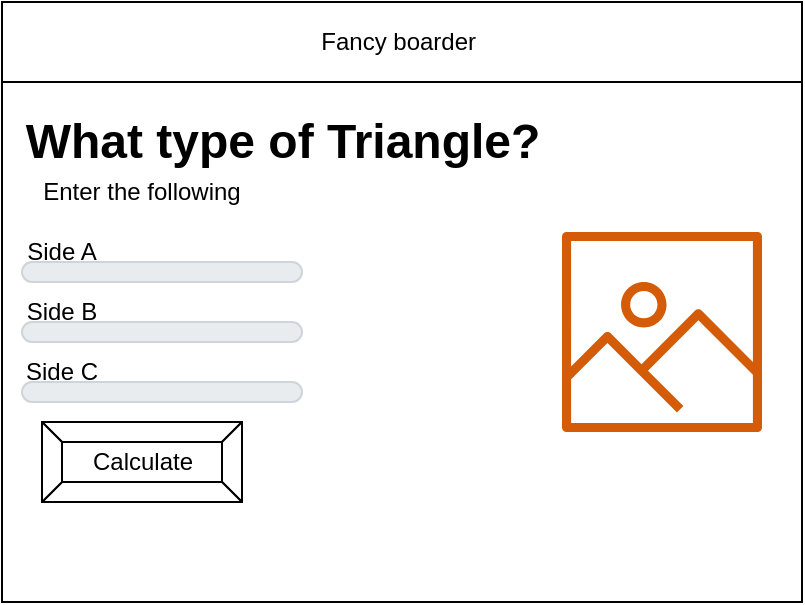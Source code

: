 <mxfile>
    <diagram id="pIaEtrtLPv3HG8r1JEND" name="Page-1">
        <mxGraphModel dx="520" dy="429" grid="1" gridSize="10" guides="1" tooltips="1" connect="1" arrows="1" fold="1" page="1" pageScale="1" pageWidth="850" pageHeight="1100" math="0" shadow="0">
            <root>
                <mxCell id="0"/>
                <mxCell id="1" parent="0"/>
                <mxCell id="2" value="" style="rounded=0;whiteSpace=wrap;html=1;" parent="1" vertex="1">
                    <mxGeometry x="80" y="80" width="400" height="300" as="geometry"/>
                </mxCell>
                <mxCell id="3" value="Fancy boarder&amp;nbsp;" style="rounded=0;whiteSpace=wrap;html=1;" parent="1" vertex="1">
                    <mxGeometry x="80" y="80" width="400" height="40" as="geometry"/>
                </mxCell>
                <mxCell id="6" value="Calculate" style="labelPosition=center;verticalLabelPosition=middle;align=center;html=1;shape=mxgraph.basic.button;dx=10;" parent="1" vertex="1">
                    <mxGeometry x="100" y="290" width="100" height="40" as="geometry"/>
                </mxCell>
                <mxCell id="7" value="Enter the following" style="text;html=1;strokeColor=none;fillColor=none;align=center;verticalAlign=middle;whiteSpace=wrap;rounded=0;" parent="1" vertex="1">
                    <mxGeometry x="90" y="160" width="120" height="30" as="geometry"/>
                </mxCell>
                <mxCell id="8" value="What type of Triangle?" style="text;strokeColor=none;fillColor=none;html=1;fontSize=24;fontStyle=1;verticalAlign=middle;align=center;" parent="1" vertex="1">
                    <mxGeometry x="170" y="130" width="100" height="40" as="geometry"/>
                </mxCell>
                <mxCell id="12" value="" style="html=1;shadow=0;dashed=0;shape=mxgraph.bootstrap.rrect;rSize=5;strokeColor=#CED4DA;strokeWidth=1;fillColor=#E9ECEF;fontColor=#505050;whiteSpace=wrap;align=left;verticalAlign=middle;spacingLeft=10;fontSize=14;" parent="1" vertex="1">
                    <mxGeometry x="90" y="210" width="140" height="10" as="geometry"/>
                </mxCell>
                <mxCell id="13" value="" style="html=1;shadow=0;dashed=0;shape=mxgraph.bootstrap.rrect;rSize=5;strokeColor=#CED4DA;strokeWidth=1;fillColor=#E9ECEF;fontColor=#505050;whiteSpace=wrap;align=left;verticalAlign=middle;spacingLeft=10;fontSize=14;" parent="1" vertex="1">
                    <mxGeometry x="90" y="240" width="140" height="10" as="geometry"/>
                </mxCell>
                <mxCell id="14" value="" style="html=1;shadow=0;dashed=0;shape=mxgraph.bootstrap.rrect;rSize=5;strokeColor=#CED4DA;strokeWidth=1;fillColor=#E9ECEF;fontColor=#505050;whiteSpace=wrap;align=left;verticalAlign=middle;spacingLeft=10;fontSize=14;" parent="1" vertex="1">
                    <mxGeometry x="90" y="270" width="140" height="10" as="geometry"/>
                </mxCell>
                <mxCell id="15" value="Side A" style="text;html=1;strokeColor=none;fillColor=none;align=center;verticalAlign=middle;whiteSpace=wrap;rounded=0;" parent="1" vertex="1">
                    <mxGeometry x="80" y="190" width="60" height="30" as="geometry"/>
                </mxCell>
                <mxCell id="16" value="Side C" style="text;html=1;strokeColor=none;fillColor=none;align=center;verticalAlign=middle;whiteSpace=wrap;rounded=0;" parent="1" vertex="1">
                    <mxGeometry x="80" y="250" width="60" height="30" as="geometry"/>
                </mxCell>
                <mxCell id="17" value="Side B" style="text;html=1;strokeColor=none;fillColor=none;align=center;verticalAlign=middle;whiteSpace=wrap;rounded=0;" parent="1" vertex="1">
                    <mxGeometry x="80" y="220" width="60" height="30" as="geometry"/>
                </mxCell>
                <mxCell id="18" value="" style="sketch=0;outlineConnect=0;fontColor=#232F3E;gradientColor=none;fillColor=#D45B07;strokeColor=none;dashed=0;verticalLabelPosition=bottom;verticalAlign=top;align=center;html=1;fontSize=12;fontStyle=0;aspect=fixed;pointerEvents=1;shape=mxgraph.aws4.container_registry_image;" parent="1" vertex="1">
                    <mxGeometry x="360" y="195" width="100" height="100" as="geometry"/>
                </mxCell>
            </root>
        </mxGraphModel>
    </diagram>
    <diagram name="Copy of Copy of Copy of Page-1" id="RXqOe7ZcpJBNprb-thcJ">
        <mxGraphModel dx="520" dy="429" grid="1" gridSize="10" guides="1" tooltips="1" connect="1" arrows="1" fold="1" page="1" pageScale="1" pageWidth="850" pageHeight="1100" math="0" shadow="0">
            <root>
                <mxCell id="qS9IHAuqZ8nXdUM_ZfLo-0"/>
                <mxCell id="qS9IHAuqZ8nXdUM_ZfLo-1" parent="qS9IHAuqZ8nXdUM_ZfLo-0"/>
                <mxCell id="qS9IHAuqZ8nXdUM_ZfLo-2" value="" style="rounded=0;whiteSpace=wrap;html=1;" vertex="1" parent="qS9IHAuqZ8nXdUM_ZfLo-1">
                    <mxGeometry x="80" y="80" width="400" height="300" as="geometry"/>
                </mxCell>
                <mxCell id="qS9IHAuqZ8nXdUM_ZfLo-3" value="Fancy boarder" style="rounded=0;whiteSpace=wrap;html=1;" vertex="1" parent="qS9IHAuqZ8nXdUM_ZfLo-1">
                    <mxGeometry x="80" y="80" width="400" height="40" as="geometry"/>
                </mxCell>
                <mxCell id="qS9IHAuqZ8nXdUM_ZfLo-4" value="Calculate" style="labelPosition=center;verticalLabelPosition=middle;align=center;html=1;shape=mxgraph.basic.button;dx=10;" vertex="1" parent="qS9IHAuqZ8nXdUM_ZfLo-1">
                    <mxGeometry x="100" y="290" width="100" height="40" as="geometry"/>
                </mxCell>
                <mxCell id="qS9IHAuqZ8nXdUM_ZfLo-5" value="Enter the following" style="text;html=1;strokeColor=none;fillColor=none;align=center;verticalAlign=middle;whiteSpace=wrap;rounded=0;" vertex="1" parent="qS9IHAuqZ8nXdUM_ZfLo-1">
                    <mxGeometry x="90" y="160" width="120" height="30" as="geometry"/>
                </mxCell>
                <mxCell id="qS9IHAuqZ8nXdUM_ZfLo-6" value="What type of Triangle?" style="text;strokeColor=none;fillColor=none;html=1;fontSize=24;fontStyle=1;verticalAlign=middle;align=center;" vertex="1" parent="qS9IHAuqZ8nXdUM_ZfLo-1">
                    <mxGeometry x="170" y="130" width="100" height="40" as="geometry"/>
                </mxCell>
                <mxCell id="qS9IHAuqZ8nXdUM_ZfLo-7" value="" style="html=1;shadow=0;dashed=0;shape=mxgraph.bootstrap.rrect;rSize=5;strokeColor=#CED4DA;strokeWidth=1;fillColor=#E9ECEF;fontColor=#505050;whiteSpace=wrap;align=left;verticalAlign=middle;spacingLeft=10;fontSize=14;" vertex="1" parent="qS9IHAuqZ8nXdUM_ZfLo-1">
                    <mxGeometry x="90" y="210" width="140" height="10" as="geometry"/>
                </mxCell>
                <mxCell id="qS9IHAuqZ8nXdUM_ZfLo-8" value="" style="html=1;shadow=0;dashed=0;shape=mxgraph.bootstrap.rrect;rSize=5;strokeColor=#CED4DA;strokeWidth=1;fillColor=#E9ECEF;fontColor=#505050;whiteSpace=wrap;align=left;verticalAlign=middle;spacingLeft=10;fontSize=14;" vertex="1" parent="qS9IHAuqZ8nXdUM_ZfLo-1">
                    <mxGeometry x="90" y="240" width="140" height="10" as="geometry"/>
                </mxCell>
                <mxCell id="qS9IHAuqZ8nXdUM_ZfLo-9" value="" style="html=1;shadow=0;dashed=0;shape=mxgraph.bootstrap.rrect;rSize=5;strokeColor=#CED4DA;strokeWidth=1;fillColor=#E9ECEF;fontColor=#505050;whiteSpace=wrap;align=left;verticalAlign=middle;spacingLeft=10;fontSize=14;" vertex="1" parent="qS9IHAuqZ8nXdUM_ZfLo-1">
                    <mxGeometry x="90" y="270" width="140" height="10" as="geometry"/>
                </mxCell>
                <mxCell id="qS9IHAuqZ8nXdUM_ZfLo-10" value="Side A" style="text;html=1;strokeColor=none;fillColor=none;align=center;verticalAlign=middle;whiteSpace=wrap;rounded=0;" vertex="1" parent="qS9IHAuqZ8nXdUM_ZfLo-1">
                    <mxGeometry x="80" y="190" width="60" height="30" as="geometry"/>
                </mxCell>
                <mxCell id="qS9IHAuqZ8nXdUM_ZfLo-11" value="Side C" style="text;html=1;strokeColor=none;fillColor=none;align=center;verticalAlign=middle;whiteSpace=wrap;rounded=0;" vertex="1" parent="qS9IHAuqZ8nXdUM_ZfLo-1">
                    <mxGeometry x="80" y="250" width="60" height="30" as="geometry"/>
                </mxCell>
                <mxCell id="qS9IHAuqZ8nXdUM_ZfLo-12" value="Side B" style="text;html=1;strokeColor=none;fillColor=none;align=center;verticalAlign=middle;whiteSpace=wrap;rounded=0;" vertex="1" parent="qS9IHAuqZ8nXdUM_ZfLo-1">
                    <mxGeometry x="80" y="220" width="60" height="30" as="geometry"/>
                </mxCell>
                <mxCell id="qS9IHAuqZ8nXdUM_ZfLo-13" value="" style="sketch=0;outlineConnect=0;fontColor=#232F3E;gradientColor=none;fillColor=#D45B07;strokeColor=none;dashed=0;verticalLabelPosition=bottom;verticalAlign=top;align=center;html=1;fontSize=12;fontStyle=0;aspect=fixed;pointerEvents=1;shape=mxgraph.aws4.container_registry_image;" vertex="1" parent="qS9IHAuqZ8nXdUM_ZfLo-1">
                    <mxGeometry x="360" y="195" width="100" height="100" as="geometry"/>
                </mxCell>
                <mxCell id="qS9IHAuqZ8nXdUM_ZfLo-14" value="You have an equilateral triangle!" style="text;html=1;strokeColor=none;fillColor=none;align=center;verticalAlign=middle;whiteSpace=wrap;rounded=0;" vertex="1" parent="qS9IHAuqZ8nXdUM_ZfLo-1">
                    <mxGeometry x="90" y="340" width="200" height="30" as="geometry"/>
                </mxCell>
            </root>
        </mxGraphModel>
    </diagram>
    <diagram name="Copy of Copy of Page-1" id="eQgcWYlKnohbsLnfKKlm">
        <mxGraphModel dx="520" dy="429" grid="1" gridSize="10" guides="1" tooltips="1" connect="1" arrows="1" fold="1" page="1" pageScale="1" pageWidth="850" pageHeight="1100" math="0" shadow="0">
            <root>
                <mxCell id="BQiim1YgMy7tAu5QGkeH-0"/>
                <mxCell id="BQiim1YgMy7tAu5QGkeH-1" parent="BQiim1YgMy7tAu5QGkeH-0"/>
                <mxCell id="BQiim1YgMy7tAu5QGkeH-2" value="" style="rounded=0;whiteSpace=wrap;html=1;" vertex="1" parent="BQiim1YgMy7tAu5QGkeH-1">
                    <mxGeometry x="80" y="80" width="400" height="300" as="geometry"/>
                </mxCell>
                <mxCell id="BQiim1YgMy7tAu5QGkeH-3" value="Fancy boarder&amp;nbsp;" style="rounded=0;whiteSpace=wrap;html=1;" vertex="1" parent="BQiim1YgMy7tAu5QGkeH-1">
                    <mxGeometry x="80" y="80" width="400" height="40" as="geometry"/>
                </mxCell>
                <mxCell id="BQiim1YgMy7tAu5QGkeH-4" value="Calculate" style="labelPosition=center;verticalLabelPosition=middle;align=center;html=1;shape=mxgraph.basic.button;dx=10;" vertex="1" parent="BQiim1YgMy7tAu5QGkeH-1">
                    <mxGeometry x="100" y="290" width="100" height="40" as="geometry"/>
                </mxCell>
                <mxCell id="BQiim1YgMy7tAu5QGkeH-5" value="Enter the following" style="text;html=1;strokeColor=none;fillColor=none;align=center;verticalAlign=middle;whiteSpace=wrap;rounded=0;" vertex="1" parent="BQiim1YgMy7tAu5QGkeH-1">
                    <mxGeometry x="90" y="160" width="120" height="30" as="geometry"/>
                </mxCell>
                <mxCell id="BQiim1YgMy7tAu5QGkeH-6" value="What type of Triangle?" style="text;strokeColor=none;fillColor=none;html=1;fontSize=24;fontStyle=1;verticalAlign=middle;align=center;" vertex="1" parent="BQiim1YgMy7tAu5QGkeH-1">
                    <mxGeometry x="170" y="130" width="100" height="40" as="geometry"/>
                </mxCell>
                <mxCell id="BQiim1YgMy7tAu5QGkeH-7" value="" style="html=1;shadow=0;dashed=0;shape=mxgraph.bootstrap.rrect;rSize=5;strokeColor=#CED4DA;strokeWidth=1;fillColor=#E9ECEF;fontColor=#505050;whiteSpace=wrap;align=left;verticalAlign=middle;spacingLeft=10;fontSize=14;" vertex="1" parent="BQiim1YgMy7tAu5QGkeH-1">
                    <mxGeometry x="90" y="210" width="140" height="10" as="geometry"/>
                </mxCell>
                <mxCell id="BQiim1YgMy7tAu5QGkeH-8" value="" style="html=1;shadow=0;dashed=0;shape=mxgraph.bootstrap.rrect;rSize=5;strokeColor=#CED4DA;strokeWidth=1;fillColor=#E9ECEF;fontColor=#505050;whiteSpace=wrap;align=left;verticalAlign=middle;spacingLeft=10;fontSize=14;" vertex="1" parent="BQiim1YgMy7tAu5QGkeH-1">
                    <mxGeometry x="90" y="240" width="140" height="10" as="geometry"/>
                </mxCell>
                <mxCell id="BQiim1YgMy7tAu5QGkeH-9" value="" style="html=1;shadow=0;dashed=0;shape=mxgraph.bootstrap.rrect;rSize=5;strokeColor=#CED4DA;strokeWidth=1;fillColor=#E9ECEF;fontColor=#505050;whiteSpace=wrap;align=left;verticalAlign=middle;spacingLeft=10;fontSize=14;" vertex="1" parent="BQiim1YgMy7tAu5QGkeH-1">
                    <mxGeometry x="90" y="270" width="140" height="10" as="geometry"/>
                </mxCell>
                <mxCell id="BQiim1YgMy7tAu5QGkeH-10" value="Side A" style="text;html=1;strokeColor=none;fillColor=none;align=center;verticalAlign=middle;whiteSpace=wrap;rounded=0;" vertex="1" parent="BQiim1YgMy7tAu5QGkeH-1">
                    <mxGeometry x="80" y="190" width="60" height="30" as="geometry"/>
                </mxCell>
                <mxCell id="BQiim1YgMy7tAu5QGkeH-11" value="Side C" style="text;html=1;strokeColor=none;fillColor=none;align=center;verticalAlign=middle;whiteSpace=wrap;rounded=0;" vertex="1" parent="BQiim1YgMy7tAu5QGkeH-1">
                    <mxGeometry x="80" y="250" width="60" height="30" as="geometry"/>
                </mxCell>
                <mxCell id="BQiim1YgMy7tAu5QGkeH-12" value="Side B" style="text;html=1;strokeColor=none;fillColor=none;align=center;verticalAlign=middle;whiteSpace=wrap;rounded=0;" vertex="1" parent="BQiim1YgMy7tAu5QGkeH-1">
                    <mxGeometry x="80" y="220" width="60" height="30" as="geometry"/>
                </mxCell>
                <mxCell id="BQiim1YgMy7tAu5QGkeH-13" value="" style="sketch=0;outlineConnect=0;fontColor=#232F3E;gradientColor=none;fillColor=#D45B07;strokeColor=none;dashed=0;verticalLabelPosition=bottom;verticalAlign=top;align=center;html=1;fontSize=12;fontStyle=0;aspect=fixed;pointerEvents=1;shape=mxgraph.aws4.container_registry_image;" vertex="1" parent="BQiim1YgMy7tAu5QGkeH-1">
                    <mxGeometry x="360" y="195" width="100" height="100" as="geometry"/>
                </mxCell>
                <mxCell id="Xlv-fPaN11Q5wbPhjMUE-0" value="You have an isosolise triangle!" style="text;html=1;strokeColor=none;fillColor=none;align=center;verticalAlign=middle;whiteSpace=wrap;rounded=0;" vertex="1" parent="BQiim1YgMy7tAu5QGkeH-1">
                    <mxGeometry x="90" y="340" width="200" height="30" as="geometry"/>
                </mxCell>
            </root>
        </mxGraphModel>
    </diagram>
    <diagram name="Copy of Copy of Page-1" id="Xi8aapRXcwqzIE-FDdJO">
        <mxGraphModel dx="520" dy="429" grid="1" gridSize="10" guides="1" tooltips="1" connect="1" arrows="1" fold="1" page="1" pageScale="1" pageWidth="850" pageHeight="1100" math="0" shadow="0">
            <root>
                <mxCell id="9QroYvZWICWRlmc9ZTmL-0"/>
                <mxCell id="9QroYvZWICWRlmc9ZTmL-1" parent="9QroYvZWICWRlmc9ZTmL-0"/>
                <mxCell id="9QroYvZWICWRlmc9ZTmL-2" value="" style="rounded=0;whiteSpace=wrap;html=1;" parent="9QroYvZWICWRlmc9ZTmL-1" vertex="1">
                    <mxGeometry x="80" y="80" width="400" height="300" as="geometry"/>
                </mxCell>
                <mxCell id="9QroYvZWICWRlmc9ZTmL-3" value="Fancy boarder&amp;nbsp;" style="rounded=0;whiteSpace=wrap;html=1;" parent="9QroYvZWICWRlmc9ZTmL-1" vertex="1">
                    <mxGeometry x="80" y="80" width="400" height="40" as="geometry"/>
                </mxCell>
                <mxCell id="9QroYvZWICWRlmc9ZTmL-4" value="Calculate" style="labelPosition=center;verticalLabelPosition=middle;align=center;html=1;shape=mxgraph.basic.button;dx=10;" parent="9QroYvZWICWRlmc9ZTmL-1" vertex="1">
                    <mxGeometry x="100" y="290" width="100" height="40" as="geometry"/>
                </mxCell>
                <mxCell id="9QroYvZWICWRlmc9ZTmL-5" value="Enter the following" style="text;html=1;strokeColor=none;fillColor=none;align=center;verticalAlign=middle;whiteSpace=wrap;rounded=0;" parent="9QroYvZWICWRlmc9ZTmL-1" vertex="1">
                    <mxGeometry x="90" y="160" width="120" height="30" as="geometry"/>
                </mxCell>
                <mxCell id="9QroYvZWICWRlmc9ZTmL-6" value="What type of Triangle?" style="text;strokeColor=none;fillColor=none;html=1;fontSize=24;fontStyle=1;verticalAlign=middle;align=center;" parent="9QroYvZWICWRlmc9ZTmL-1" vertex="1">
                    <mxGeometry x="170" y="130" width="100" height="40" as="geometry"/>
                </mxCell>
                <mxCell id="9QroYvZWICWRlmc9ZTmL-7" value="" style="html=1;shadow=0;dashed=0;shape=mxgraph.bootstrap.rrect;rSize=5;strokeColor=#CED4DA;strokeWidth=1;fillColor=#E9ECEF;fontColor=#505050;whiteSpace=wrap;align=left;verticalAlign=middle;spacingLeft=10;fontSize=14;" parent="9QroYvZWICWRlmc9ZTmL-1" vertex="1">
                    <mxGeometry x="90" y="210" width="140" height="10" as="geometry"/>
                </mxCell>
                <mxCell id="9QroYvZWICWRlmc9ZTmL-8" value="" style="html=1;shadow=0;dashed=0;shape=mxgraph.bootstrap.rrect;rSize=5;strokeColor=#CED4DA;strokeWidth=1;fillColor=#E9ECEF;fontColor=#505050;whiteSpace=wrap;align=left;verticalAlign=middle;spacingLeft=10;fontSize=14;" parent="9QroYvZWICWRlmc9ZTmL-1" vertex="1">
                    <mxGeometry x="90" y="240" width="140" height="10" as="geometry"/>
                </mxCell>
                <mxCell id="9QroYvZWICWRlmc9ZTmL-9" value="" style="html=1;shadow=0;dashed=0;shape=mxgraph.bootstrap.rrect;rSize=5;strokeColor=#CED4DA;strokeWidth=1;fillColor=#E9ECEF;fontColor=#505050;whiteSpace=wrap;align=left;verticalAlign=middle;spacingLeft=10;fontSize=14;" parent="9QroYvZWICWRlmc9ZTmL-1" vertex="1">
                    <mxGeometry x="90" y="270" width="140" height="10" as="geometry"/>
                </mxCell>
                <mxCell id="9QroYvZWICWRlmc9ZTmL-10" value="Side A" style="text;html=1;strokeColor=none;fillColor=none;align=center;verticalAlign=middle;whiteSpace=wrap;rounded=0;" parent="9QroYvZWICWRlmc9ZTmL-1" vertex="1">
                    <mxGeometry x="80" y="190" width="60" height="30" as="geometry"/>
                </mxCell>
                <mxCell id="9QroYvZWICWRlmc9ZTmL-11" value="Side C" style="text;html=1;strokeColor=none;fillColor=none;align=center;verticalAlign=middle;whiteSpace=wrap;rounded=0;" parent="9QroYvZWICWRlmc9ZTmL-1" vertex="1">
                    <mxGeometry x="80" y="250" width="60" height="30" as="geometry"/>
                </mxCell>
                <mxCell id="9QroYvZWICWRlmc9ZTmL-12" value="Side B" style="text;html=1;strokeColor=none;fillColor=none;align=center;verticalAlign=middle;whiteSpace=wrap;rounded=0;" parent="9QroYvZWICWRlmc9ZTmL-1" vertex="1">
                    <mxGeometry x="80" y="220" width="60" height="30" as="geometry"/>
                </mxCell>
                <mxCell id="9QroYvZWICWRlmc9ZTmL-13" value="" style="sketch=0;outlineConnect=0;fontColor=#232F3E;gradientColor=none;fillColor=#D45B07;strokeColor=none;dashed=0;verticalLabelPosition=bottom;verticalAlign=top;align=center;html=1;fontSize=12;fontStyle=0;aspect=fixed;pointerEvents=1;shape=mxgraph.aws4.container_registry_image;" parent="9QroYvZWICWRlmc9ZTmL-1" vertex="1">
                    <mxGeometry x="360" y="195" width="100" height="100" as="geometry"/>
                </mxCell>
                <mxCell id="uuljQqHQrjSzTfQ4e9za-0" value="You have an scalian triangle!" style="text;html=1;strokeColor=none;fillColor=none;align=center;verticalAlign=middle;whiteSpace=wrap;rounded=0;" parent="9QroYvZWICWRlmc9ZTmL-1" vertex="1">
                    <mxGeometry x="70" y="330" width="200" height="30" as="geometry"/>
                </mxCell>
            </root>
        </mxGraphModel>
    </diagram>
</mxfile>